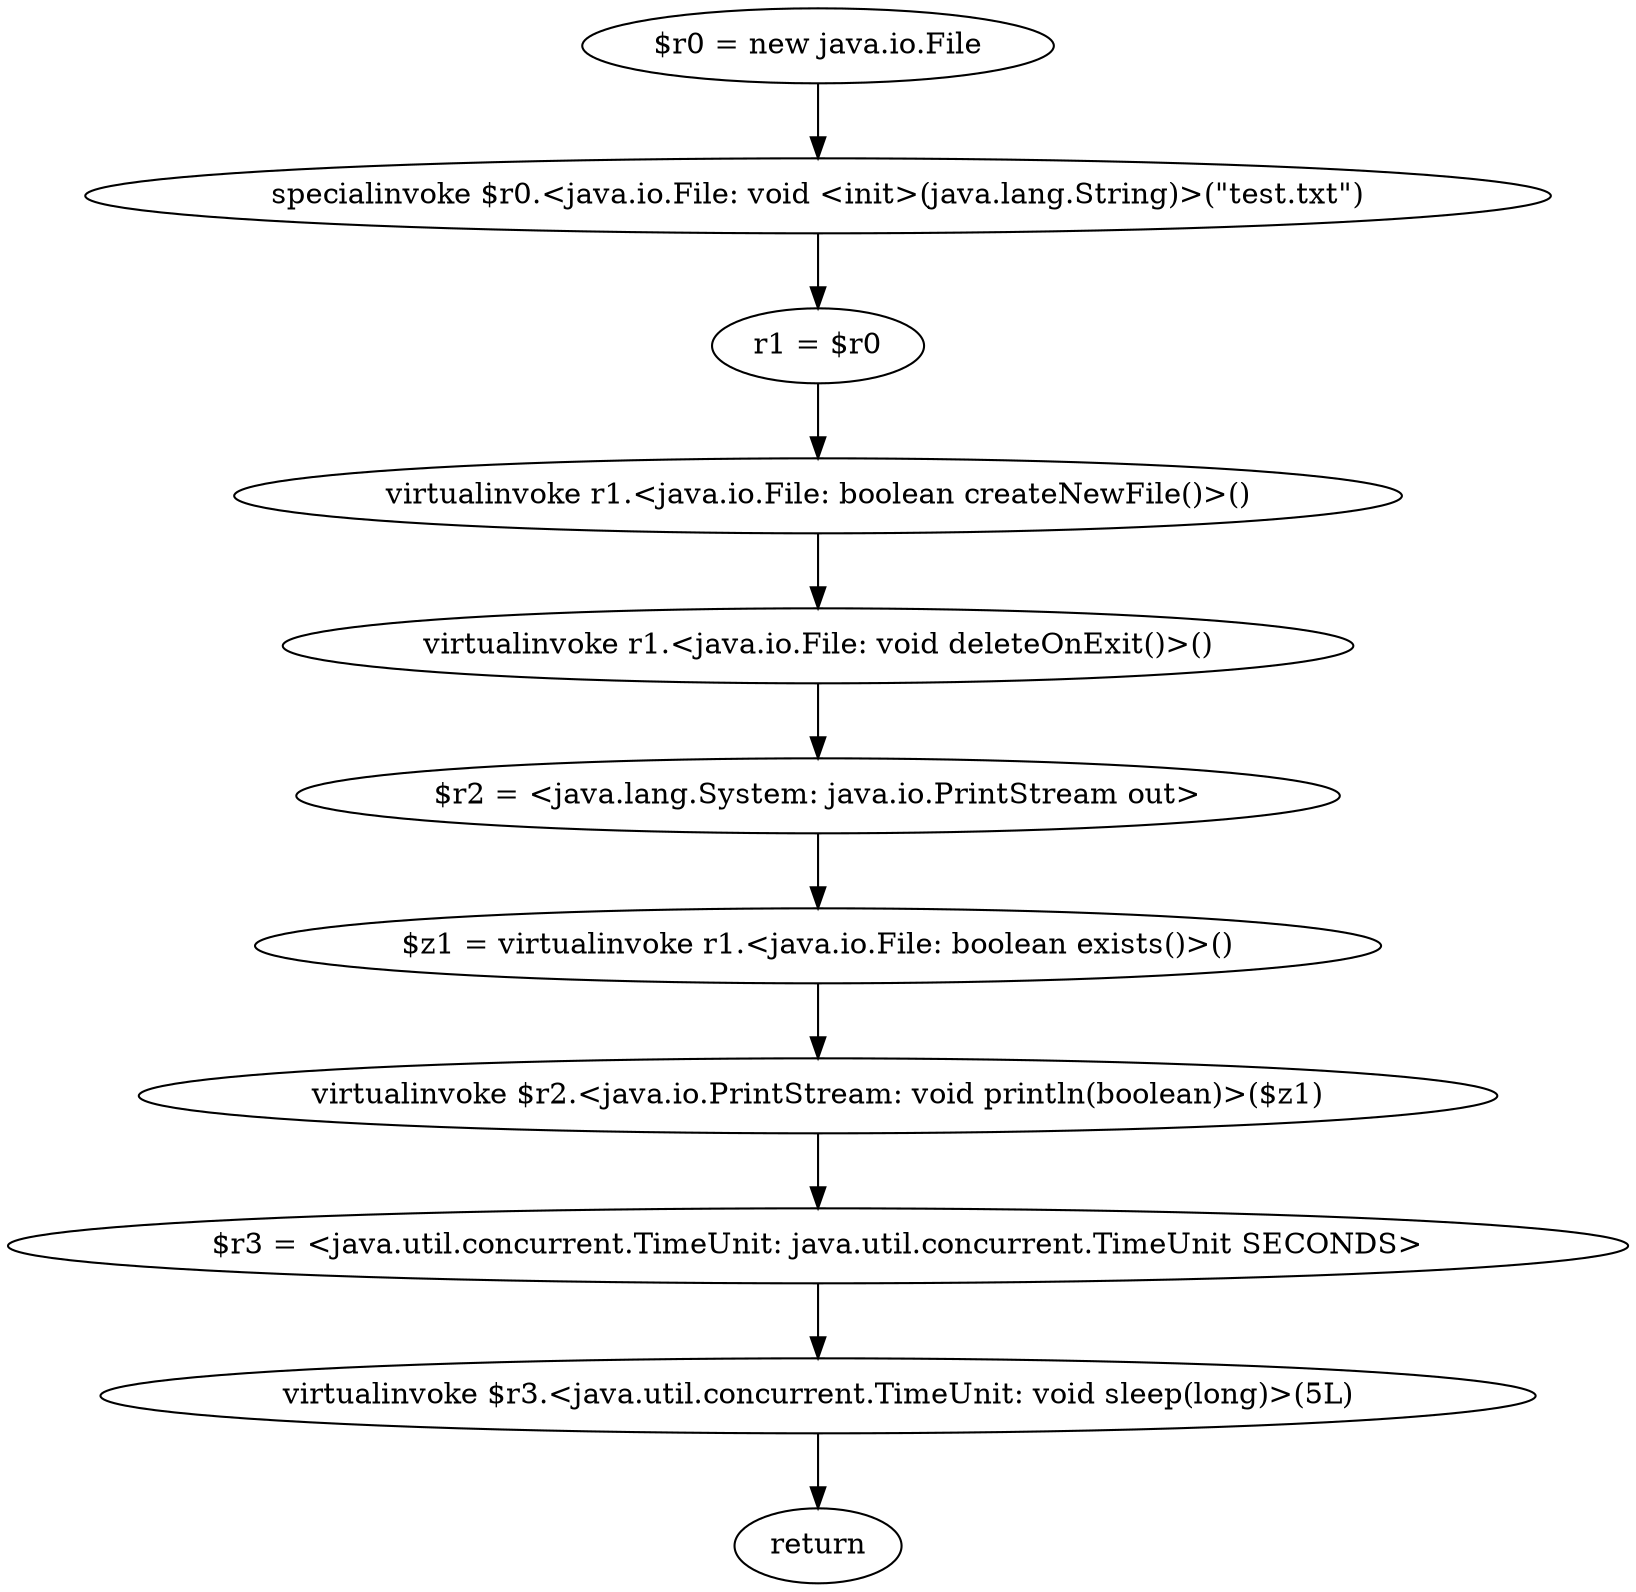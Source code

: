 digraph "unitGraph" {
    "$r0 = new java.io.File"
    "specialinvoke $r0.<java.io.File: void <init>(java.lang.String)>(\"test.txt\")"
    "r1 = $r0"
    "virtualinvoke r1.<java.io.File: boolean createNewFile()>()"
    "virtualinvoke r1.<java.io.File: void deleteOnExit()>()"
    "$r2 = <java.lang.System: java.io.PrintStream out>"
    "$z1 = virtualinvoke r1.<java.io.File: boolean exists()>()"
    "virtualinvoke $r2.<java.io.PrintStream: void println(boolean)>($z1)"
    "$r3 = <java.util.concurrent.TimeUnit: java.util.concurrent.TimeUnit SECONDS>"
    "virtualinvoke $r3.<java.util.concurrent.TimeUnit: void sleep(long)>(5L)"
    "return"
    "$r0 = new java.io.File"->"specialinvoke $r0.<java.io.File: void <init>(java.lang.String)>(\"test.txt\")";
    "specialinvoke $r0.<java.io.File: void <init>(java.lang.String)>(\"test.txt\")"->"r1 = $r0";
    "r1 = $r0"->"virtualinvoke r1.<java.io.File: boolean createNewFile()>()";
    "virtualinvoke r1.<java.io.File: boolean createNewFile()>()"->"virtualinvoke r1.<java.io.File: void deleteOnExit()>()";
    "virtualinvoke r1.<java.io.File: void deleteOnExit()>()"->"$r2 = <java.lang.System: java.io.PrintStream out>";
    "$r2 = <java.lang.System: java.io.PrintStream out>"->"$z1 = virtualinvoke r1.<java.io.File: boolean exists()>()";
    "$z1 = virtualinvoke r1.<java.io.File: boolean exists()>()"->"virtualinvoke $r2.<java.io.PrintStream: void println(boolean)>($z1)";
    "virtualinvoke $r2.<java.io.PrintStream: void println(boolean)>($z1)"->"$r3 = <java.util.concurrent.TimeUnit: java.util.concurrent.TimeUnit SECONDS>";
    "$r3 = <java.util.concurrent.TimeUnit: java.util.concurrent.TimeUnit SECONDS>"->"virtualinvoke $r3.<java.util.concurrent.TimeUnit: void sleep(long)>(5L)";
    "virtualinvoke $r3.<java.util.concurrent.TimeUnit: void sleep(long)>(5L)"->"return";
}
